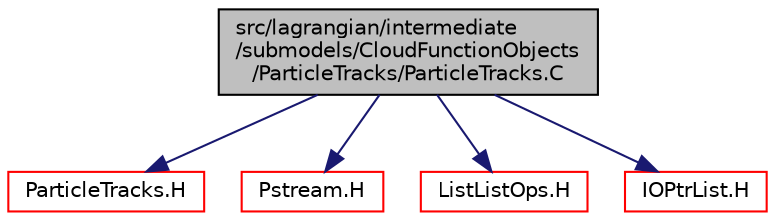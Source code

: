 digraph "src/lagrangian/intermediate/submodels/CloudFunctionObjects/ParticleTracks/ParticleTracks.C"
{
  bgcolor="transparent";
  edge [fontname="Helvetica",fontsize="10",labelfontname="Helvetica",labelfontsize="10"];
  node [fontname="Helvetica",fontsize="10",shape=record];
  Node1 [label="src/lagrangian/intermediate\l/submodels/CloudFunctionObjects\l/ParticleTracks/ParticleTracks.C",height=0.2,width=0.4,color="black", fillcolor="grey75", style="filled", fontcolor="black"];
  Node1 -> Node2 [color="midnightblue",fontsize="10",style="solid",fontname="Helvetica"];
  Node2 [label="ParticleTracks.H",height=0.2,width=0.4,color="red",URL="$a06597.html"];
  Node1 -> Node3 [color="midnightblue",fontsize="10",style="solid",fontname="Helvetica"];
  Node3 [label="Pstream.H",height=0.2,width=0.4,color="red",URL="$a07794.html"];
  Node1 -> Node4 [color="midnightblue",fontsize="10",style="solid",fontname="Helvetica"];
  Node4 [label="ListListOps.H",height=0.2,width=0.4,color="red",URL="$a07643.html"];
  Node1 -> Node5 [color="midnightblue",fontsize="10",style="solid",fontname="Helvetica"];
  Node5 [label="IOPtrList.H",height=0.2,width=0.4,color="red",URL="$a07767.html"];
}
